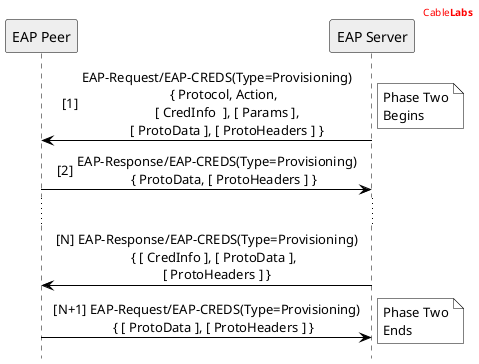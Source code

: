 
@startuml

'' header information
header
<font color="red">Cable<b>Labs</b></font>
endheader

'' Use this to hide the foot boxes
hide footbox

skinparam sequenceMessageAlign center
skinparam NoteBorderColor black
'' skinparam BackgroundColor #ddd

skinparam sequence {
	borderColor black
	ArrowColor black
	ActorBorderColor black
	ParticipantBorderColor black
	LifeLineBorderColor black
	LifeLineBackgroundColor white
}

'' Participants Declaration
Participant "EAP Peer" as P #eee
Participant "EAP Server" as S #eee

autonumber 1 "[##]"

S->P: EAP-Request/EAP-CREDS(Type=Provisioning)\n    { Protocol, Action,\n      [ CredInfo  ], [ Params ],\n      [ ProtoData ], [ ProtoHeaders ] }
note right #fff: Phase Two\nBegins

P->S: EAP-Response/EAP-CREDS(Type=Provisioning)\n    { ProtoData, [ ProtoHeaders ] }

autonumber stop

...

S->P: [N] EAP-Response/EAP-CREDS(Type=Provisioning)\n    { [ CredInfo ], [ ProtoData ],\n      [ ProtoHeaders ] }

P->S: [N+1] EAP-Request/EAP-CREDS(Type=Provisioning)\n    { [ ProtoData ], [ ProtoHeaders ] }
note right #fff: Phase Two\nEnds


@enduml
